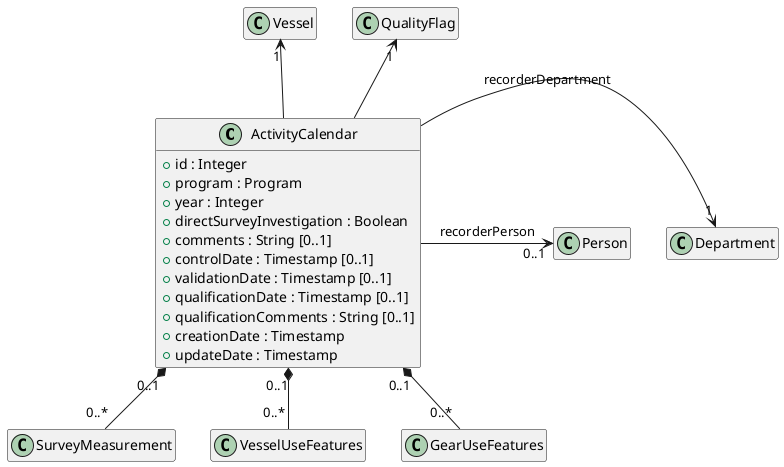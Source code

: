 @startuml
hide empty members

class ActivityCalendar {
    +id : Integer
    +program : Program
    +year : Integer
    +directSurveyInvestigation : Boolean
    +comments : String [0..1]
    +controlDate : Timestamp [0..1]
    +validationDate : Timestamp [0..1]
    +qualificationDate : Timestamp [0..1]
    +qualificationComments : String [0..1]
    +creationDate : Timestamp
    +updateDate : Timestamp
}

ActivityCalendar -up-> "1" QualityFlag
ActivityCalendar -up-> "1" Vessel

ActivityCalendar -right-> "1" Department: "recorderDepartment"
ActivityCalendar -right-> "0..1" Person: "recorderPerson"

ActivityCalendar "0..1" *-- "0..*" SurveyMeasurement
ActivityCalendar "0..1" *-- "0..*" VesselUseFeatures
ActivityCalendar "0..1" *-- "0..*" GearUseFeatures

@enduml

